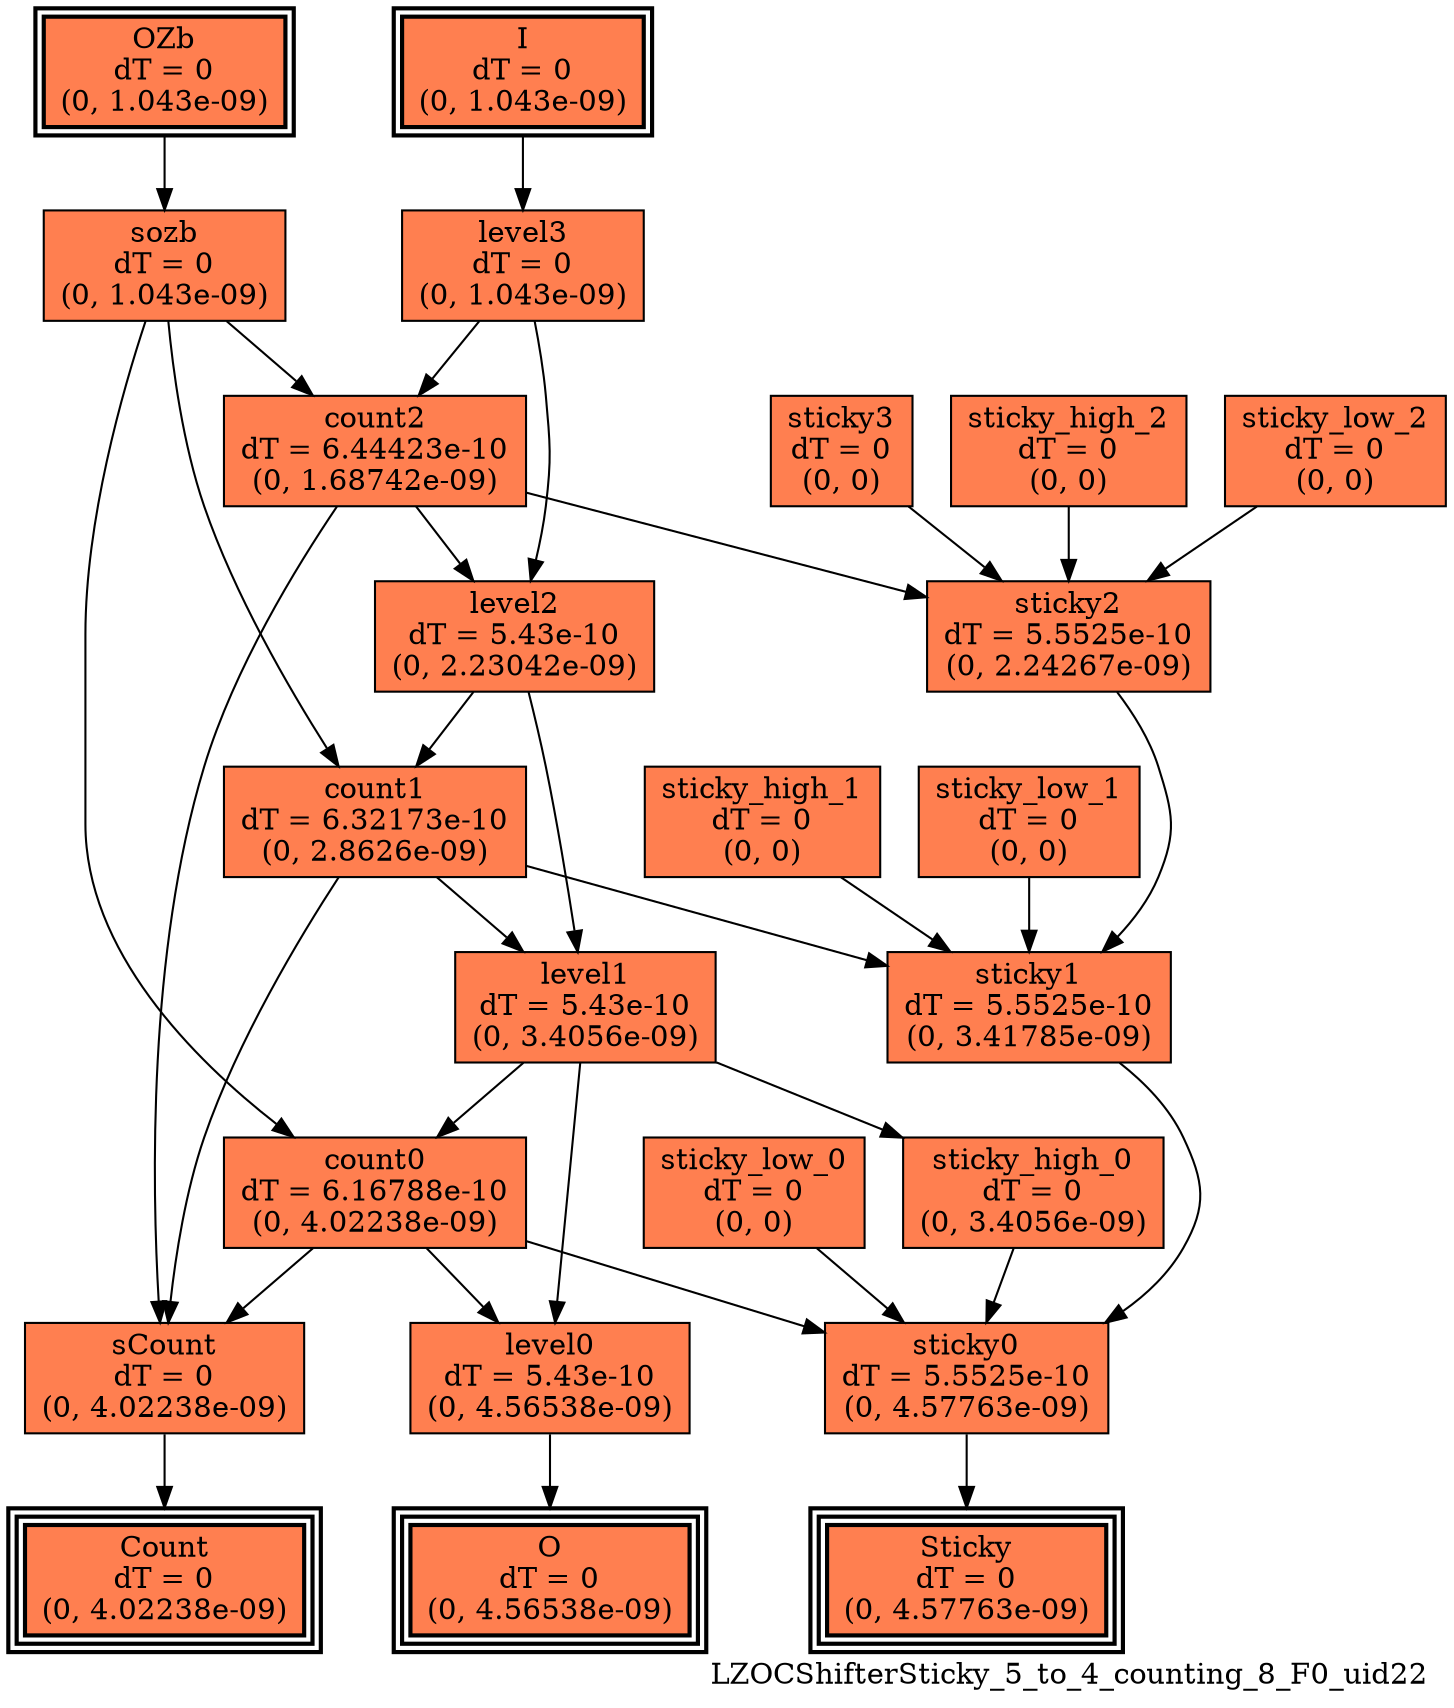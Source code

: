 digraph LZOCShifterSticky_5_to_4_counting_8_F0_uid22
{
	//graph drawing options
	label=LZOCShifterSticky_5_to_4_counting_8_F0_uid22;
	labelloc=bottom;
	labeljust=right;
	ratio=auto;
	nodesep=0.25;
	ranksep=0.5;

	//input/output signals of operator LZOCShifterSticky_5_to_4_counting_8_F0_uid22
	I__LZOCShifterSticky_5_to_4_counting_8_F0_uid22 [ label="I\ndT = 0\n(0, 1.043e-09)", shape=box, color=black, style="bold, filled", fillcolor=coral, peripheries=2 ];
	OZb__LZOCShifterSticky_5_to_4_counting_8_F0_uid22 [ label="OZb\ndT = 0\n(0, 1.043e-09)", shape=box, color=black, style="bold, filled", fillcolor=coral, peripheries=2 ];
	Count__LZOCShifterSticky_5_to_4_counting_8_F0_uid22 [ label="Count\ndT = 0\n(0, 4.02238e-09)", shape=box, color=black, style="bold, filled", fillcolor=coral, peripheries=3 ];
	O__LZOCShifterSticky_5_to_4_counting_8_F0_uid22 [ label="O\ndT = 0\n(0, 4.56538e-09)", shape=box, color=black, style="bold, filled", fillcolor=coral, peripheries=3 ];
	Sticky__LZOCShifterSticky_5_to_4_counting_8_F0_uid22 [ label="Sticky\ndT = 0\n(0, 4.57763e-09)", shape=box, color=black, style="bold, filled", fillcolor=coral, peripheries=3 ];
	{rank=same I__LZOCShifterSticky_5_to_4_counting_8_F0_uid22, OZb__LZOCShifterSticky_5_to_4_counting_8_F0_uid22};
	{rank=same Count__LZOCShifterSticky_5_to_4_counting_8_F0_uid22, O__LZOCShifterSticky_5_to_4_counting_8_F0_uid22, Sticky__LZOCShifterSticky_5_to_4_counting_8_F0_uid22};
	//internal signals of operator LZOCShifterSticky_5_to_4_counting_8_F0_uid22
	level3__LZOCShifterSticky_5_to_4_counting_8_F0_uid22 [ label="level3\ndT = 0\n(0, 1.043e-09)", shape=box, color=black, style=filled, fillcolor=coral, peripheries=1 ];
	sozb__LZOCShifterSticky_5_to_4_counting_8_F0_uid22 [ label="sozb\ndT = 0\n(0, 1.043e-09)", shape=box, color=black, style=filled, fillcolor=coral, peripheries=1 ];
	sticky3__LZOCShifterSticky_5_to_4_counting_8_F0_uid22 [ label="sticky3\ndT = 0\n(0, 0)", shape=box, color=black, style=filled, fillcolor=coral, peripheries=1 ];
	count2__LZOCShifterSticky_5_to_4_counting_8_F0_uid22 [ label="count2\ndT = 6.44423e-10\n(0, 1.68742e-09)", shape=box, color=black, style=filled, fillcolor=coral, peripheries=1 ];
	level2__LZOCShifterSticky_5_to_4_counting_8_F0_uid22 [ label="level2\ndT = 5.43e-10\n(0, 2.23042e-09)", shape=box, color=black, style=filled, fillcolor=coral, peripheries=1 ];
	sticky_high_2__LZOCShifterSticky_5_to_4_counting_8_F0_uid22 [ label="sticky_high_2\ndT = 0\n(0, 0)", shape=box, color=black, style=filled, fillcolor=coral, peripheries=1 ];
	sticky_low_2__LZOCShifterSticky_5_to_4_counting_8_F0_uid22 [ label="sticky_low_2\ndT = 0\n(0, 0)", shape=box, color=black, style=filled, fillcolor=coral, peripheries=1 ];
	sticky2__LZOCShifterSticky_5_to_4_counting_8_F0_uid22 [ label="sticky2\ndT = 5.5525e-10\n(0, 2.24267e-09)", shape=box, color=black, style=filled, fillcolor=coral, peripheries=1 ];
	count1__LZOCShifterSticky_5_to_4_counting_8_F0_uid22 [ label="count1\ndT = 6.32173e-10\n(0, 2.8626e-09)", shape=box, color=black, style=filled, fillcolor=coral, peripheries=1 ];
	level1__LZOCShifterSticky_5_to_4_counting_8_F0_uid22 [ label="level1\ndT = 5.43e-10\n(0, 3.4056e-09)", shape=box, color=black, style=filled, fillcolor=coral, peripheries=1 ];
	sticky_high_1__LZOCShifterSticky_5_to_4_counting_8_F0_uid22 [ label="sticky_high_1\ndT = 0\n(0, 0)", shape=box, color=black, style=filled, fillcolor=coral, peripheries=1 ];
	sticky_low_1__LZOCShifterSticky_5_to_4_counting_8_F0_uid22 [ label="sticky_low_1\ndT = 0\n(0, 0)", shape=box, color=black, style=filled, fillcolor=coral, peripheries=1 ];
	sticky1__LZOCShifterSticky_5_to_4_counting_8_F0_uid22 [ label="sticky1\ndT = 5.5525e-10\n(0, 3.41785e-09)", shape=box, color=black, style=filled, fillcolor=coral, peripheries=1 ];
	count0__LZOCShifterSticky_5_to_4_counting_8_F0_uid22 [ label="count0\ndT = 6.16788e-10\n(0, 4.02238e-09)", shape=box, color=black, style=filled, fillcolor=coral, peripheries=1 ];
	level0__LZOCShifterSticky_5_to_4_counting_8_F0_uid22 [ label="level0\ndT = 5.43e-10\n(0, 4.56538e-09)", shape=box, color=black, style=filled, fillcolor=coral, peripheries=1 ];
	sticky_high_0__LZOCShifterSticky_5_to_4_counting_8_F0_uid22 [ label="sticky_high_0\ndT = 0\n(0, 3.4056e-09)", shape=box, color=black, style=filled, fillcolor=coral, peripheries=1 ];
	sticky_low_0__LZOCShifterSticky_5_to_4_counting_8_F0_uid22 [ label="sticky_low_0\ndT = 0\n(0, 0)", shape=box, color=black, style=filled, fillcolor=coral, peripheries=1 ];
	sticky0__LZOCShifterSticky_5_to_4_counting_8_F0_uid22 [ label="sticky0\ndT = 5.5525e-10\n(0, 4.57763e-09)", shape=box, color=black, style=filled, fillcolor=coral, peripheries=1 ];
	sCount__LZOCShifterSticky_5_to_4_counting_8_F0_uid22 [ label="sCount\ndT = 0\n(0, 4.02238e-09)", shape=box, color=black, style=filled, fillcolor=coral, peripheries=1 ];

	//subcomponents of operator LZOCShifterSticky_5_to_4_counting_8_F0_uid22

	//input and internal signal connections of operator LZOCShifterSticky_5_to_4_counting_8_F0_uid22
	I__LZOCShifterSticky_5_to_4_counting_8_F0_uid22 -> level3__LZOCShifterSticky_5_to_4_counting_8_F0_uid22 [ arrowhead=normal, arrowsize=1.0, arrowtail=normal, color=black, dir=forward  ];
	OZb__LZOCShifterSticky_5_to_4_counting_8_F0_uid22 -> sozb__LZOCShifterSticky_5_to_4_counting_8_F0_uid22 [ arrowhead=normal, arrowsize=1.0, arrowtail=normal, color=black, dir=forward  ];
	level3__LZOCShifterSticky_5_to_4_counting_8_F0_uid22 -> count2__LZOCShifterSticky_5_to_4_counting_8_F0_uid22 [ arrowhead=normal, arrowsize=1.0, arrowtail=normal, color=black, dir=forward  ];
	level3__LZOCShifterSticky_5_to_4_counting_8_F0_uid22 -> level2__LZOCShifterSticky_5_to_4_counting_8_F0_uid22 [ arrowhead=normal, arrowsize=1.0, arrowtail=normal, color=black, dir=forward  ];
	sozb__LZOCShifterSticky_5_to_4_counting_8_F0_uid22 -> count2__LZOCShifterSticky_5_to_4_counting_8_F0_uid22 [ arrowhead=normal, arrowsize=1.0, arrowtail=normal, color=black, dir=forward  ];
	sozb__LZOCShifterSticky_5_to_4_counting_8_F0_uid22 -> count1__LZOCShifterSticky_5_to_4_counting_8_F0_uid22 [ arrowhead=normal, arrowsize=1.0, arrowtail=normal, color=black, dir=forward  ];
	sozb__LZOCShifterSticky_5_to_4_counting_8_F0_uid22 -> count0__LZOCShifterSticky_5_to_4_counting_8_F0_uid22 [ arrowhead=normal, arrowsize=1.0, arrowtail=normal, color=black, dir=forward  ];
	sticky3__LZOCShifterSticky_5_to_4_counting_8_F0_uid22 -> sticky2__LZOCShifterSticky_5_to_4_counting_8_F0_uid22 [ arrowhead=normal, arrowsize=1.0, arrowtail=normal, color=black, dir=forward  ];
	count2__LZOCShifterSticky_5_to_4_counting_8_F0_uid22 -> level2__LZOCShifterSticky_5_to_4_counting_8_F0_uid22 [ arrowhead=normal, arrowsize=1.0, arrowtail=normal, color=black, dir=forward  ];
	count2__LZOCShifterSticky_5_to_4_counting_8_F0_uid22 -> sticky2__LZOCShifterSticky_5_to_4_counting_8_F0_uid22 [ arrowhead=normal, arrowsize=1.0, arrowtail=normal, color=black, dir=forward  ];
	count2__LZOCShifterSticky_5_to_4_counting_8_F0_uid22 -> sCount__LZOCShifterSticky_5_to_4_counting_8_F0_uid22 [ arrowhead=normal, arrowsize=1.0, arrowtail=normal, color=black, dir=forward  ];
	level2__LZOCShifterSticky_5_to_4_counting_8_F0_uid22 -> count1__LZOCShifterSticky_5_to_4_counting_8_F0_uid22 [ arrowhead=normal, arrowsize=1.0, arrowtail=normal, color=black, dir=forward  ];
	level2__LZOCShifterSticky_5_to_4_counting_8_F0_uid22 -> level1__LZOCShifterSticky_5_to_4_counting_8_F0_uid22 [ arrowhead=normal, arrowsize=1.0, arrowtail=normal, color=black, dir=forward  ];
	sticky_high_2__LZOCShifterSticky_5_to_4_counting_8_F0_uid22 -> sticky2__LZOCShifterSticky_5_to_4_counting_8_F0_uid22 [ arrowhead=normal, arrowsize=1.0, arrowtail=normal, color=black, dir=forward  ];
	sticky_low_2__LZOCShifterSticky_5_to_4_counting_8_F0_uid22 -> sticky2__LZOCShifterSticky_5_to_4_counting_8_F0_uid22 [ arrowhead=normal, arrowsize=1.0, arrowtail=normal, color=black, dir=forward  ];
	sticky2__LZOCShifterSticky_5_to_4_counting_8_F0_uid22 -> sticky1__LZOCShifterSticky_5_to_4_counting_8_F0_uid22 [ arrowhead=normal, arrowsize=1.0, arrowtail=normal, color=black, dir=forward  ];
	count1__LZOCShifterSticky_5_to_4_counting_8_F0_uid22 -> level1__LZOCShifterSticky_5_to_4_counting_8_F0_uid22 [ arrowhead=normal, arrowsize=1.0, arrowtail=normal, color=black, dir=forward  ];
	count1__LZOCShifterSticky_5_to_4_counting_8_F0_uid22 -> sticky1__LZOCShifterSticky_5_to_4_counting_8_F0_uid22 [ arrowhead=normal, arrowsize=1.0, arrowtail=normal, color=black, dir=forward  ];
	count1__LZOCShifterSticky_5_to_4_counting_8_F0_uid22 -> sCount__LZOCShifterSticky_5_to_4_counting_8_F0_uid22 [ arrowhead=normal, arrowsize=1.0, arrowtail=normal, color=black, dir=forward  ];
	level1__LZOCShifterSticky_5_to_4_counting_8_F0_uid22 -> count0__LZOCShifterSticky_5_to_4_counting_8_F0_uid22 [ arrowhead=normal, arrowsize=1.0, arrowtail=normal, color=black, dir=forward  ];
	level1__LZOCShifterSticky_5_to_4_counting_8_F0_uid22 -> level0__LZOCShifterSticky_5_to_4_counting_8_F0_uid22 [ arrowhead=normal, arrowsize=1.0, arrowtail=normal, color=black, dir=forward  ];
	level1__LZOCShifterSticky_5_to_4_counting_8_F0_uid22 -> sticky_high_0__LZOCShifterSticky_5_to_4_counting_8_F0_uid22 [ arrowhead=normal, arrowsize=1.0, arrowtail=normal, color=black, dir=forward  ];
	sticky_high_1__LZOCShifterSticky_5_to_4_counting_8_F0_uid22 -> sticky1__LZOCShifterSticky_5_to_4_counting_8_F0_uid22 [ arrowhead=normal, arrowsize=1.0, arrowtail=normal, color=black, dir=forward  ];
	sticky_low_1__LZOCShifterSticky_5_to_4_counting_8_F0_uid22 -> sticky1__LZOCShifterSticky_5_to_4_counting_8_F0_uid22 [ arrowhead=normal, arrowsize=1.0, arrowtail=normal, color=black, dir=forward  ];
	sticky1__LZOCShifterSticky_5_to_4_counting_8_F0_uid22 -> sticky0__LZOCShifterSticky_5_to_4_counting_8_F0_uid22 [ arrowhead=normal, arrowsize=1.0, arrowtail=normal, color=black, dir=forward  ];
	count0__LZOCShifterSticky_5_to_4_counting_8_F0_uid22 -> level0__LZOCShifterSticky_5_to_4_counting_8_F0_uid22 [ arrowhead=normal, arrowsize=1.0, arrowtail=normal, color=black, dir=forward  ];
	count0__LZOCShifterSticky_5_to_4_counting_8_F0_uid22 -> sticky0__LZOCShifterSticky_5_to_4_counting_8_F0_uid22 [ arrowhead=normal, arrowsize=1.0, arrowtail=normal, color=black, dir=forward  ];
	count0__LZOCShifterSticky_5_to_4_counting_8_F0_uid22 -> sCount__LZOCShifterSticky_5_to_4_counting_8_F0_uid22 [ arrowhead=normal, arrowsize=1.0, arrowtail=normal, color=black, dir=forward  ];
	level0__LZOCShifterSticky_5_to_4_counting_8_F0_uid22 -> O__LZOCShifterSticky_5_to_4_counting_8_F0_uid22 [ arrowhead=normal, arrowsize=1.0, arrowtail=normal, color=black, dir=forward  ];
	sticky_high_0__LZOCShifterSticky_5_to_4_counting_8_F0_uid22 -> sticky0__LZOCShifterSticky_5_to_4_counting_8_F0_uid22 [ arrowhead=normal, arrowsize=1.0, arrowtail=normal, color=black, dir=forward  ];
	sticky_low_0__LZOCShifterSticky_5_to_4_counting_8_F0_uid22 -> sticky0__LZOCShifterSticky_5_to_4_counting_8_F0_uid22 [ arrowhead=normal, arrowsize=1.0, arrowtail=normal, color=black, dir=forward  ];
	sticky0__LZOCShifterSticky_5_to_4_counting_8_F0_uid22 -> Sticky__LZOCShifterSticky_5_to_4_counting_8_F0_uid22 [ arrowhead=normal, arrowsize=1.0, arrowtail=normal, color=black, dir=forward  ];
	sCount__LZOCShifterSticky_5_to_4_counting_8_F0_uid22 -> Count__LZOCShifterSticky_5_to_4_counting_8_F0_uid22 [ arrowhead=normal, arrowsize=1.0, arrowtail=normal, color=black, dir=forward  ];
}

